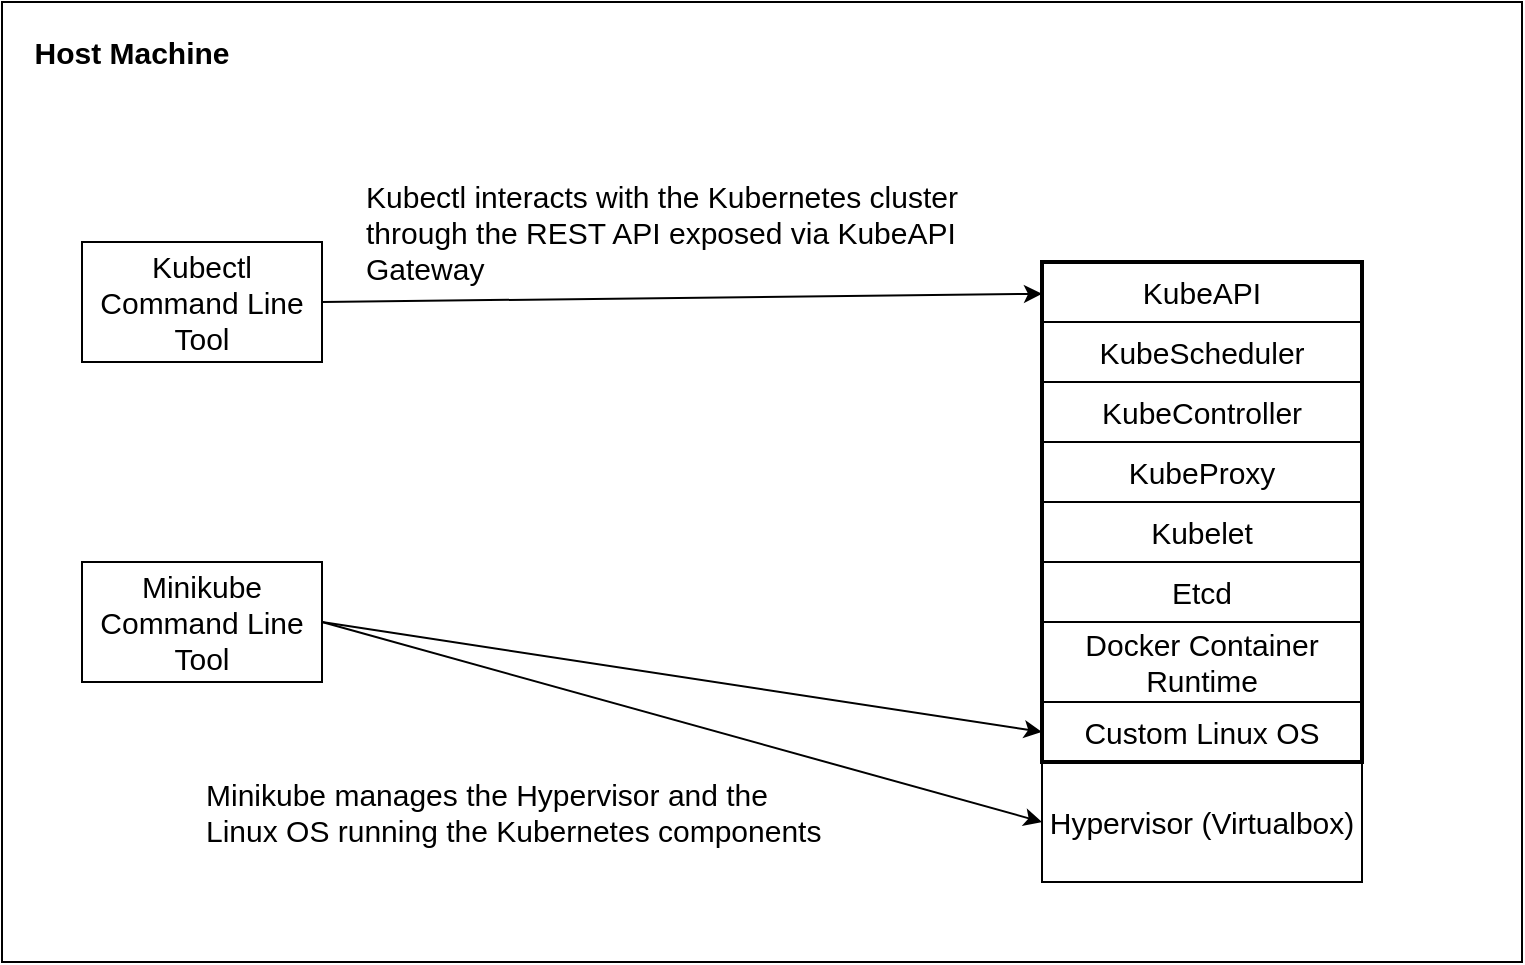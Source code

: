 <mxfile version="16.6.1" type="device"><diagram id="xfUVEJjU87qvNafUuGhH" name="Page-1"><mxGraphModel dx="2062" dy="1169" grid="1" gridSize="10" guides="1" tooltips="1" connect="1" arrows="1" fold="1" page="1" pageScale="1" pageWidth="827" pageHeight="1169" math="0" shadow="0"><root><mxCell id="0"/><mxCell id="1" parent="0"/><mxCell id="6Oq24zOqL9PhSEG4tC28-1" value="" style="rounded=0;whiteSpace=wrap;html=1;fillColor=none;" vertex="1" parent="1"><mxGeometry x="40" y="120" width="760" height="480" as="geometry"/></mxCell><mxCell id="6Oq24zOqL9PhSEG4tC28-8" value="" style="rounded=0;whiteSpace=wrap;html=1;fontSize=15;fillColor=none;strokeWidth=2;" vertex="1" parent="1"><mxGeometry x="560" y="250" width="160" height="250" as="geometry"/></mxCell><mxCell id="6Oq24zOqL9PhSEG4tC28-2" value="&lt;font style=&quot;font-size: 15px&quot;&gt;&lt;b&gt;Host Machine&lt;/b&gt;&lt;/font&gt;" style="text;html=1;strokeColor=none;fillColor=none;align=center;verticalAlign=middle;whiteSpace=wrap;rounded=0;" vertex="1" parent="1"><mxGeometry x="50" y="130" width="110" height="30" as="geometry"/></mxCell><mxCell id="6Oq24zOqL9PhSEG4tC28-16" style="rounded=0;orthogonalLoop=1;jettySize=auto;html=1;exitX=1;exitY=0.5;exitDx=0;exitDy=0;entryX=0;entryY=0.5;entryDx=0;entryDy=0;fontSize=15;" edge="1" parent="1" source="6Oq24zOqL9PhSEG4tC28-3" target="6Oq24zOqL9PhSEG4tC28-6"><mxGeometry relative="1" as="geometry"/></mxCell><mxCell id="6Oq24zOqL9PhSEG4tC28-17" style="edgeStyle=none;rounded=0;orthogonalLoop=1;jettySize=auto;html=1;exitX=1;exitY=0.5;exitDx=0;exitDy=0;entryX=0;entryY=0.5;entryDx=0;entryDy=0;fontSize=15;" edge="1" parent="1" source="6Oq24zOqL9PhSEG4tC28-3" target="6Oq24zOqL9PhSEG4tC28-7"><mxGeometry relative="1" as="geometry"/></mxCell><mxCell id="6Oq24zOqL9PhSEG4tC28-3" value="Minikube Command Line Tool" style="rounded=0;whiteSpace=wrap;html=1;fontSize=15;fillColor=none;" vertex="1" parent="1"><mxGeometry x="80" y="400" width="120" height="60" as="geometry"/></mxCell><mxCell id="6Oq24zOqL9PhSEG4tC28-19" style="edgeStyle=none;rounded=0;orthogonalLoop=1;jettySize=auto;html=1;exitX=1;exitY=0.5;exitDx=0;exitDy=0;fontSize=15;" edge="1" parent="1" source="6Oq24zOqL9PhSEG4tC28-4" target="6Oq24zOqL9PhSEG4tC28-15"><mxGeometry relative="1" as="geometry"/></mxCell><mxCell id="6Oq24zOqL9PhSEG4tC28-4" value="Kubectl Command Line Tool" style="rounded=0;whiteSpace=wrap;html=1;fontSize=15;fillColor=none;" vertex="1" parent="1"><mxGeometry x="80" y="240" width="120" height="60" as="geometry"/></mxCell><mxCell id="6Oq24zOqL9PhSEG4tC28-6" value="Hypervisor (Virtualbox)" style="rounded=0;whiteSpace=wrap;html=1;fontSize=15;fillColor=none;" vertex="1" parent="1"><mxGeometry x="560" y="500" width="160" height="60" as="geometry"/></mxCell><mxCell id="6Oq24zOqL9PhSEG4tC28-7" value="Custom Linux OS" style="rounded=0;whiteSpace=wrap;html=1;fontSize=15;fillColor=none;" vertex="1" parent="1"><mxGeometry x="560" y="470" width="160" height="30" as="geometry"/></mxCell><mxCell id="6Oq24zOqL9PhSEG4tC28-9" value="Docker Container Runtime" style="rounded=0;whiteSpace=wrap;html=1;fontSize=15;strokeWidth=1;fillColor=none;" vertex="1" parent="1"><mxGeometry x="560" y="430" width="160" height="40" as="geometry"/></mxCell><mxCell id="6Oq24zOqL9PhSEG4tC28-10" value="Etcd" style="rounded=0;whiteSpace=wrap;html=1;fontSize=15;strokeWidth=1;fillColor=none;" vertex="1" parent="1"><mxGeometry x="560" y="400" width="160" height="30" as="geometry"/></mxCell><mxCell id="6Oq24zOqL9PhSEG4tC28-11" value="Kubelet" style="rounded=0;whiteSpace=wrap;html=1;fontSize=15;strokeWidth=1;fillColor=none;" vertex="1" parent="1"><mxGeometry x="560" y="370" width="160" height="30" as="geometry"/></mxCell><mxCell id="6Oq24zOqL9PhSEG4tC28-12" value="KubeProxy" style="rounded=0;whiteSpace=wrap;html=1;fontSize=15;strokeWidth=1;fillColor=none;" vertex="1" parent="1"><mxGeometry x="560" y="340" width="160" height="30" as="geometry"/></mxCell><mxCell id="6Oq24zOqL9PhSEG4tC28-13" value="KubeController" style="rounded=0;whiteSpace=wrap;html=1;fontSize=15;strokeWidth=1;fillColor=none;" vertex="1" parent="1"><mxGeometry x="560" y="310" width="160" height="30" as="geometry"/></mxCell><mxCell id="6Oq24zOqL9PhSEG4tC28-14" value="KubeScheduler" style="rounded=0;whiteSpace=wrap;html=1;fontSize=15;strokeWidth=1;fillColor=none;" vertex="1" parent="1"><mxGeometry x="560" y="280" width="160" height="30" as="geometry"/></mxCell><mxCell id="6Oq24zOqL9PhSEG4tC28-15" value="KubeAPI" style="rounded=0;whiteSpace=wrap;html=1;fontSize=15;strokeWidth=1;fillColor=none;" vertex="1" parent="1"><mxGeometry x="560" y="250" width="160" height="30" as="geometry"/></mxCell><mxCell id="6Oq24zOqL9PhSEG4tC28-20" value="Minikube manages the Hypervisor and the Linux OS running the Kubernetes components" style="text;html=1;strokeColor=none;fillColor=none;align=left;verticalAlign=middle;whiteSpace=wrap;rounded=0;fontSize=15;" vertex="1" parent="1"><mxGeometry x="140" y="510" width="310" height="30" as="geometry"/></mxCell><mxCell id="6Oq24zOqL9PhSEG4tC28-21" value="Kubectl interacts with the Kubernetes cluster through the REST API exposed via KubeAPI&lt;br&gt;Gateway" style="text;html=1;strokeColor=none;fillColor=none;align=left;verticalAlign=middle;whiteSpace=wrap;rounded=0;fontSize=15;" vertex="1" parent="1"><mxGeometry x="220" y="220" width="310" height="30" as="geometry"/></mxCell></root></mxGraphModel></diagram></mxfile>